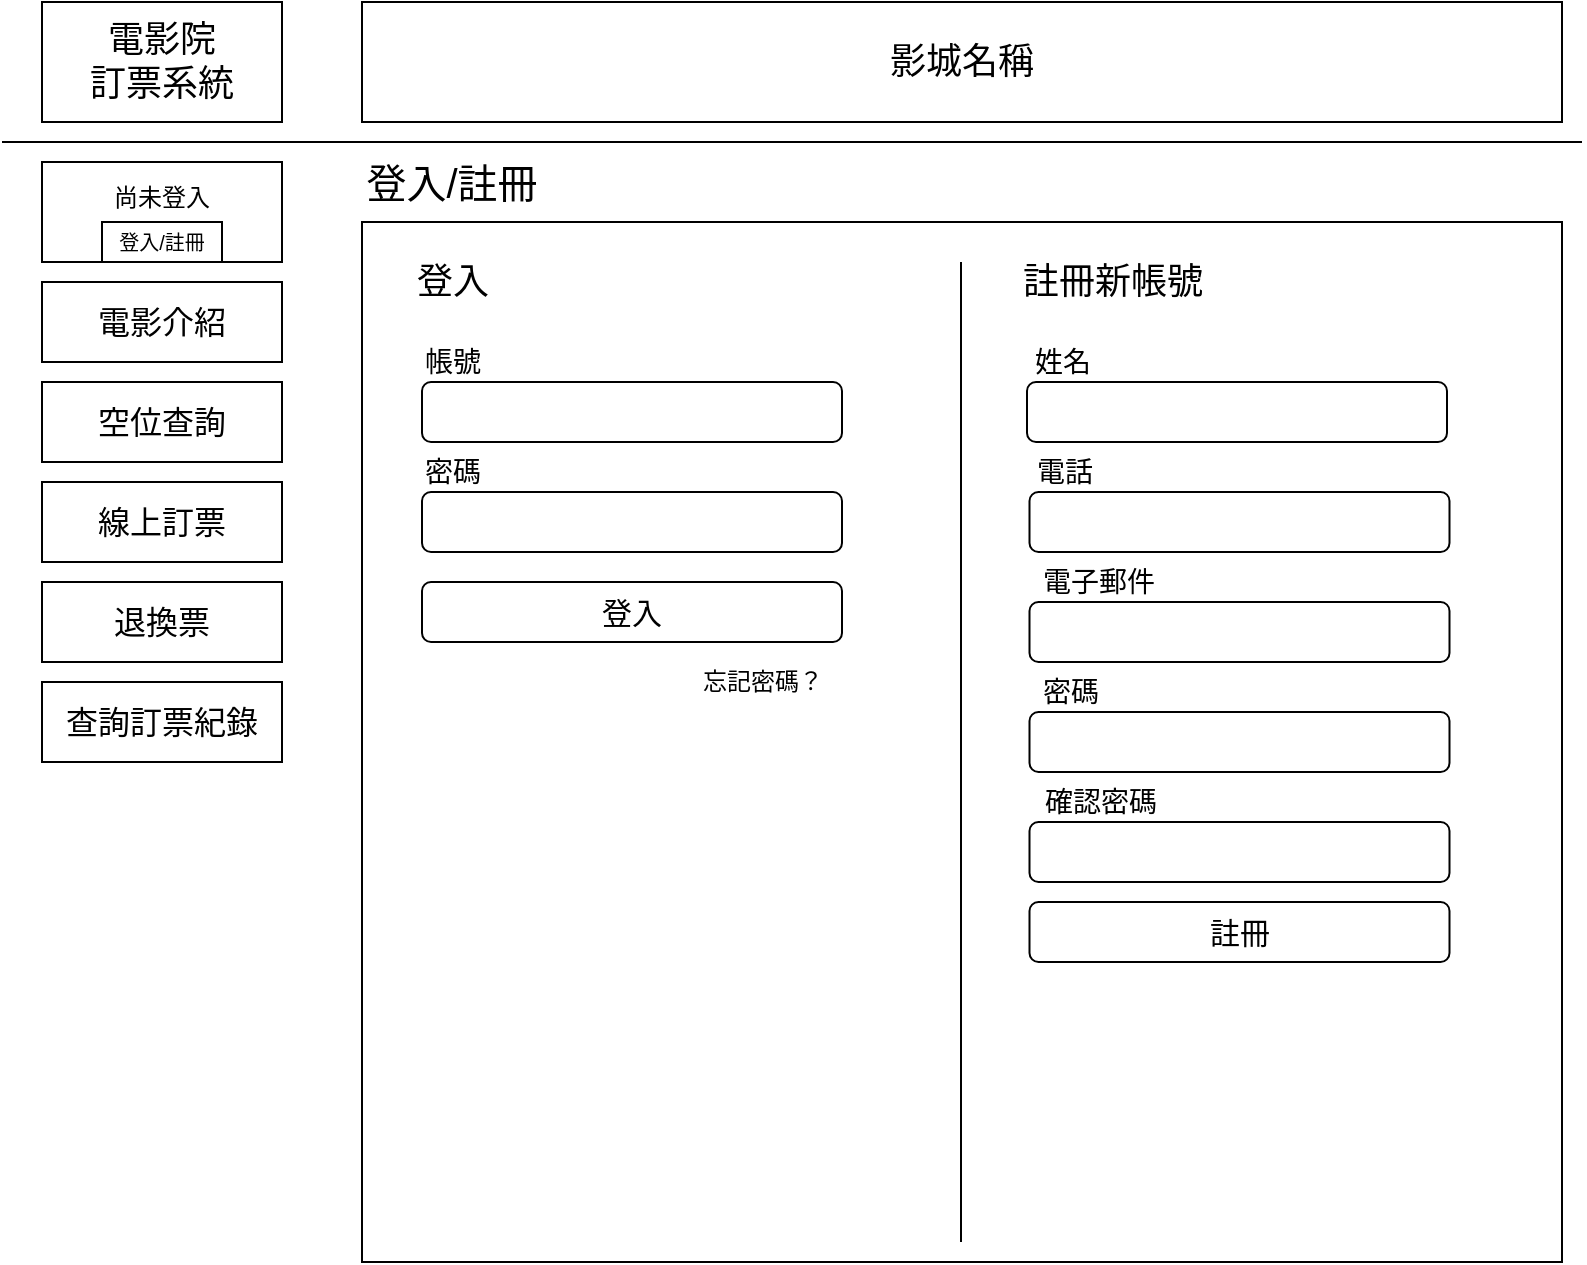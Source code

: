 <mxfile version="13.0.3" type="device"><diagram id="V6z0WZDsdBJURzAzEbW3" name="Page-1"><mxGraphModel dx="1024" dy="592" grid="1" gridSize="10" guides="1" tooltips="1" connect="1" arrows="1" fold="1" page="1" pageScale="1" pageWidth="827" pageHeight="1169" math="0" shadow="0"><root><mxCell id="0"/><mxCell id="1" parent="0"/><mxCell id="b8oCVE6nscO5WDQQC25G-1" value="" style="rounded=0;whiteSpace=wrap;html=1;" parent="1" vertex="1"><mxGeometry x="200" y="160" width="600" height="520" as="geometry"/></mxCell><mxCell id="b8oCVE6nscO5WDQQC25G-2" value="&lt;span style=&quot;font-size: 18px&quot;&gt;電影院&lt;br&gt;訂票系統&lt;/span&gt;" style="rounded=0;whiteSpace=wrap;html=1;" parent="1" vertex="1"><mxGeometry x="40" y="50" width="120" height="60" as="geometry"/></mxCell><mxCell id="b8oCVE6nscO5WDQQC25G-3" value="&lt;font style=&quot;font-size: 18px&quot;&gt;影城名稱&lt;/font&gt;" style="rounded=0;whiteSpace=wrap;html=1;" parent="1" vertex="1"><mxGeometry x="200" y="50" width="600" height="60" as="geometry"/></mxCell><mxCell id="b8oCVE6nscO5WDQQC25G-5" value="" style="endArrow=none;html=1;" parent="1" edge="1"><mxGeometry width="50" height="50" relative="1" as="geometry"><mxPoint x="810" y="120" as="sourcePoint"/><mxPoint x="20" y="120" as="targetPoint"/></mxGeometry></mxCell><mxCell id="b8oCVE6nscO5WDQQC25G-6" value="&lt;font style=&quot;font-size: 16px&quot;&gt;電影介紹&lt;/font&gt;" style="rounded=0;whiteSpace=wrap;html=1;" parent="1" vertex="1"><mxGeometry x="40" y="190" width="120" height="40" as="geometry"/></mxCell><mxCell id="b8oCVE6nscO5WDQQC25G-11" value="尚未登入&lt;br&gt;&amp;nbsp;" style="rounded=0;whiteSpace=wrap;html=1;strokeColor=#000000;align=center;" parent="1" vertex="1"><mxGeometry x="40" y="130" width="120" height="50" as="geometry"/></mxCell><mxCell id="b8oCVE6nscO5WDQQC25G-13" value="&lt;font style=&quot;font-size: 20px&quot;&gt;登入/註冊&lt;/font&gt;" style="text;html=1;strokeColor=none;fillColor=none;align=center;verticalAlign=middle;whiteSpace=wrap;rounded=0;" parent="1" vertex="1"><mxGeometry x="200" y="130" width="90" height="20" as="geometry"/></mxCell><mxCell id="b8oCVE6nscO5WDQQC25G-18" value="&lt;font style=&quot;font-size: 16px&quot;&gt;線上訂票&lt;/font&gt;" style="rounded=0;whiteSpace=wrap;html=1;" parent="1" vertex="1"><mxGeometry x="40" y="340" width="120" height="40" as="geometry"/></mxCell><mxCell id="b8oCVE6nscO5WDQQC25G-82" value="&lt;span style=&quot;font-size: 16px&quot;&gt;退換票&lt;/span&gt;" style="rounded=0;whiteSpace=wrap;html=1;" parent="1" vertex="1"><mxGeometry x="40" y="340" width="120" height="40" as="geometry"/></mxCell><mxCell id="b8oCVE6nscO5WDQQC25G-83" value="&lt;font style=&quot;font-size: 16px&quot;&gt;查詢訂票紀錄&lt;/font&gt;" style="rounded=0;whiteSpace=wrap;html=1;" parent="1" vertex="1"><mxGeometry x="40" y="390" width="120" height="40" as="geometry"/></mxCell><mxCell id="b8oCVE6nscO5WDQQC25G-85" value="&lt;font style=&quot;font-size: 16px&quot;&gt;空位查詢&lt;/font&gt;" style="rounded=0;whiteSpace=wrap;html=1;" parent="1" vertex="1"><mxGeometry x="40" y="240" width="120" height="40" as="geometry"/></mxCell><mxCell id="b8oCVE6nscO5WDQQC25G-86" value="&lt;font style=&quot;font-size: 10px&quot;&gt;登入/註冊&lt;/font&gt;" style="rounded=0;whiteSpace=wrap;html=1;strokeColor=#000000;" parent="1" vertex="1"><mxGeometry x="70" y="160" width="60" height="20" as="geometry"/></mxCell><mxCell id="gEj6kzCqYp7mq25FHKuv-1" value="&lt;font style=&quot;font-size: 16px&quot;&gt;線上訂票&lt;/font&gt;" style="rounded=0;whiteSpace=wrap;html=1;" parent="1" vertex="1"><mxGeometry x="40" y="290" width="120" height="40" as="geometry"/></mxCell><mxCell id="0Uk6IYR-tvCRAJfcGSbo-1" value="" style="endArrow=none;html=1;" parent="1" edge="1"><mxGeometry width="50" height="50" relative="1" as="geometry"><mxPoint x="499.5" y="670" as="sourcePoint"/><mxPoint x="499.5" y="180" as="targetPoint"/></mxGeometry></mxCell><mxCell id="0Uk6IYR-tvCRAJfcGSbo-3" value="&lt;font style=&quot;font-size: 18px&quot;&gt;登入&lt;/font&gt;" style="text;html=1;align=center;verticalAlign=middle;resizable=0;points=[];autosize=1;" parent="1" vertex="1"><mxGeometry x="220" y="180" width="50" height="20" as="geometry"/></mxCell><mxCell id="0Uk6IYR-tvCRAJfcGSbo-4" value="&lt;font style=&quot;font-size: 18px&quot;&gt;註冊新帳號&lt;/font&gt;" style="text;html=1;align=center;verticalAlign=middle;resizable=0;points=[];autosize=1;" parent="1" vertex="1"><mxGeometry x="520" y="180" width="110" height="20" as="geometry"/></mxCell><mxCell id="0Uk6IYR-tvCRAJfcGSbo-6" value="" style="rounded=1;whiteSpace=wrap;html=1;" parent="1" vertex="1"><mxGeometry x="230" y="240" width="210" height="30" as="geometry"/></mxCell><mxCell id="0Uk6IYR-tvCRAJfcGSbo-7" value="&lt;font style=&quot;font-size: 14px&quot;&gt;帳號&lt;/font&gt;" style="text;html=1;align=center;verticalAlign=middle;resizable=0;points=[];autosize=1;" parent="1" vertex="1"><mxGeometry x="225" y="220" width="40" height="20" as="geometry"/></mxCell><mxCell id="0Uk6IYR-tvCRAJfcGSbo-8" value="" style="rounded=1;whiteSpace=wrap;html=1;" parent="1" vertex="1"><mxGeometry x="230" y="295" width="210" height="30" as="geometry"/></mxCell><mxCell id="0Uk6IYR-tvCRAJfcGSbo-9" value="&lt;font style=&quot;font-size: 14px&quot;&gt;密碼&lt;/font&gt;" style="text;html=1;align=center;verticalAlign=middle;resizable=0;points=[];autosize=1;" parent="1" vertex="1"><mxGeometry x="225" y="275" width="40" height="20" as="geometry"/></mxCell><mxCell id="0Uk6IYR-tvCRAJfcGSbo-11" value="&lt;font style=&quot;font-size: 15px&quot;&gt;登入&lt;/font&gt;" style="rounded=1;whiteSpace=wrap;html=1;" parent="1" vertex="1"><mxGeometry x="230" y="340" width="210" height="30" as="geometry"/></mxCell><mxCell id="0Uk6IYR-tvCRAJfcGSbo-14" value="忘記密碼？" style="text;html=1;align=center;verticalAlign=middle;resizable=0;points=[];autosize=1;" parent="1" vertex="1"><mxGeometry x="360" y="380" width="80" height="20" as="geometry"/></mxCell><mxCell id="0Uk6IYR-tvCRAJfcGSbo-16" value="" style="rounded=1;whiteSpace=wrap;html=1;" parent="1" vertex="1"><mxGeometry x="532.5" y="240" width="210" height="30" as="geometry"/></mxCell><mxCell id="0Uk6IYR-tvCRAJfcGSbo-17" value="&lt;font style=&quot;font-size: 14px&quot;&gt;姓名&lt;/font&gt;" style="text;html=1;align=center;verticalAlign=middle;resizable=0;points=[];autosize=1;" parent="1" vertex="1"><mxGeometry x="530" y="220" width="40" height="20" as="geometry"/></mxCell><mxCell id="0Uk6IYR-tvCRAJfcGSbo-18" value="" style="rounded=1;whiteSpace=wrap;html=1;" parent="1" vertex="1"><mxGeometry x="533.75" y="295" width="210" height="30" as="geometry"/></mxCell><mxCell id="0Uk6IYR-tvCRAJfcGSbo-19" value="&lt;span style=&quot;font-size: 14px&quot;&gt;電話&lt;/span&gt;" style="text;html=1;align=center;verticalAlign=middle;resizable=0;points=[];autosize=1;" parent="1" vertex="1"><mxGeometry x="531.25" y="275" width="40" height="20" as="geometry"/></mxCell><mxCell id="0Uk6IYR-tvCRAJfcGSbo-23" value="" style="rounded=1;whiteSpace=wrap;html=1;" parent="1" vertex="1"><mxGeometry x="533.75" y="405" width="210" height="30" as="geometry"/></mxCell><mxCell id="0Uk6IYR-tvCRAJfcGSbo-24" value="&lt;font style=&quot;font-size: 14px&quot;&gt;密碼&lt;/font&gt;" style="text;html=1;align=center;verticalAlign=middle;resizable=0;points=[];autosize=1;" parent="1" vertex="1"><mxGeometry x="533.75" y="385" width="40" height="20" as="geometry"/></mxCell><mxCell id="0Uk6IYR-tvCRAJfcGSbo-25" value="" style="rounded=1;whiteSpace=wrap;html=1;" parent="1" vertex="1"><mxGeometry x="533.75" y="460" width="210" height="30" as="geometry"/></mxCell><mxCell id="0Uk6IYR-tvCRAJfcGSbo-26" value="&lt;font style=&quot;font-size: 14px&quot;&gt;確認密碼&lt;/font&gt;" style="text;html=1;align=center;verticalAlign=middle;resizable=0;points=[];autosize=1;" parent="1" vertex="1"><mxGeometry x="533.75" y="440" width="70" height="20" as="geometry"/></mxCell><mxCell id="0Uk6IYR-tvCRAJfcGSbo-27" value="&lt;span style=&quot;font-size: 15px&quot;&gt;註冊&lt;/span&gt;" style="rounded=1;whiteSpace=wrap;html=1;" parent="1" vertex="1"><mxGeometry x="533.75" y="500" width="210" height="30" as="geometry"/></mxCell><mxCell id="SvobPbO1ViqFXgdm-51W-1" value="" style="rounded=1;whiteSpace=wrap;html=1;" parent="1" vertex="1"><mxGeometry x="533.75" y="350" width="210" height="30" as="geometry"/></mxCell><mxCell id="SvobPbO1ViqFXgdm-51W-2" value="&lt;span style=&quot;font-size: 14px&quot;&gt;電子郵件&lt;/span&gt;" style="text;html=1;align=center;verticalAlign=middle;resizable=0;points=[];autosize=1;" parent="1" vertex="1"><mxGeometry x="532.5" y="330" width="70" height="20" as="geometry"/></mxCell></root></mxGraphModel></diagram></mxfile>